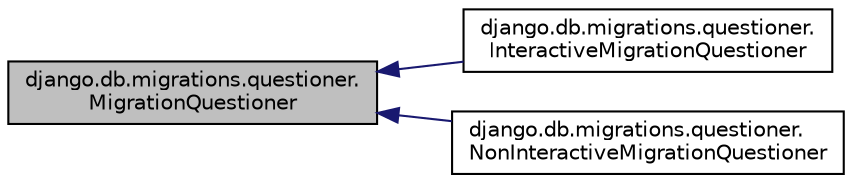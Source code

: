 digraph "django.db.migrations.questioner.MigrationQuestioner"
{
 // LATEX_PDF_SIZE
  edge [fontname="Helvetica",fontsize="10",labelfontname="Helvetica",labelfontsize="10"];
  node [fontname="Helvetica",fontsize="10",shape=record];
  rankdir="LR";
  Node1 [label="django.db.migrations.questioner.\lMigrationQuestioner",height=0.2,width=0.4,color="black", fillcolor="grey75", style="filled", fontcolor="black",tooltip=" "];
  Node1 -> Node2 [dir="back",color="midnightblue",fontsize="10",style="solid"];
  Node2 [label="django.db.migrations.questioner.\lInteractiveMigrationQuestioner",height=0.2,width=0.4,color="black", fillcolor="white", style="filled",URL="$classdjango_1_1db_1_1migrations_1_1questioner_1_1_interactive_migration_questioner.html",tooltip=" "];
  Node1 -> Node3 [dir="back",color="midnightblue",fontsize="10",style="solid"];
  Node3 [label="django.db.migrations.questioner.\lNonInteractiveMigrationQuestioner",height=0.2,width=0.4,color="black", fillcolor="white", style="filled",URL="$classdjango_1_1db_1_1migrations_1_1questioner_1_1_non_interactive_migration_questioner.html",tooltip=" "];
}
